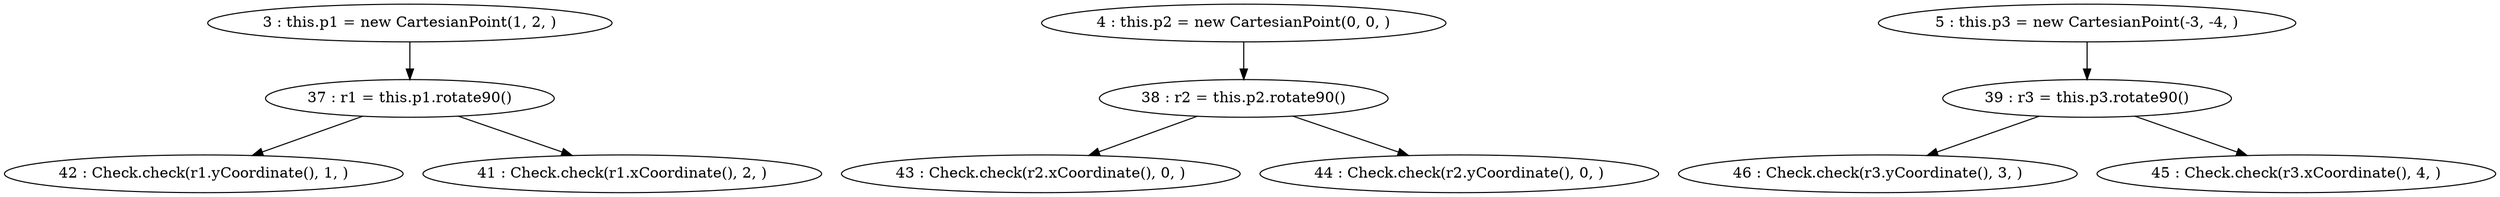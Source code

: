 digraph G {
"3 : this.p1 = new CartesianPoint(1, 2, )"
"3 : this.p1 = new CartesianPoint(1, 2, )" -> "37 : r1 = this.p1.rotate90()"
"4 : this.p2 = new CartesianPoint(0, 0, )"
"4 : this.p2 = new CartesianPoint(0, 0, )" -> "38 : r2 = this.p2.rotate90()"
"5 : this.p3 = new CartesianPoint(-3, -4, )"
"5 : this.p3 = new CartesianPoint(-3, -4, )" -> "39 : r3 = this.p3.rotate90()"
"37 : r1 = this.p1.rotate90()"
"37 : r1 = this.p1.rotate90()" -> "42 : Check.check(r1.yCoordinate(), 1, )"
"37 : r1 = this.p1.rotate90()" -> "41 : Check.check(r1.xCoordinate(), 2, )"
"38 : r2 = this.p2.rotate90()"
"38 : r2 = this.p2.rotate90()" -> "43 : Check.check(r2.xCoordinate(), 0, )"
"38 : r2 = this.p2.rotate90()" -> "44 : Check.check(r2.yCoordinate(), 0, )"
"39 : r3 = this.p3.rotate90()"
"39 : r3 = this.p3.rotate90()" -> "46 : Check.check(r3.yCoordinate(), 3, )"
"39 : r3 = this.p3.rotate90()" -> "45 : Check.check(r3.xCoordinate(), 4, )"
"41 : Check.check(r1.xCoordinate(), 2, )"
"42 : Check.check(r1.yCoordinate(), 1, )"
"43 : Check.check(r2.xCoordinate(), 0, )"
"44 : Check.check(r2.yCoordinate(), 0, )"
"45 : Check.check(r3.xCoordinate(), 4, )"
"46 : Check.check(r3.yCoordinate(), 3, )"
}
